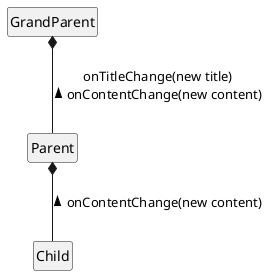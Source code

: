 @startuml
hide empty members
hide circle

GrandParent *-- Parent: onTitleChange(new title)\nonContentChange(new content) <
Parent *-- Child: onContentChange(new content) <
@enduml